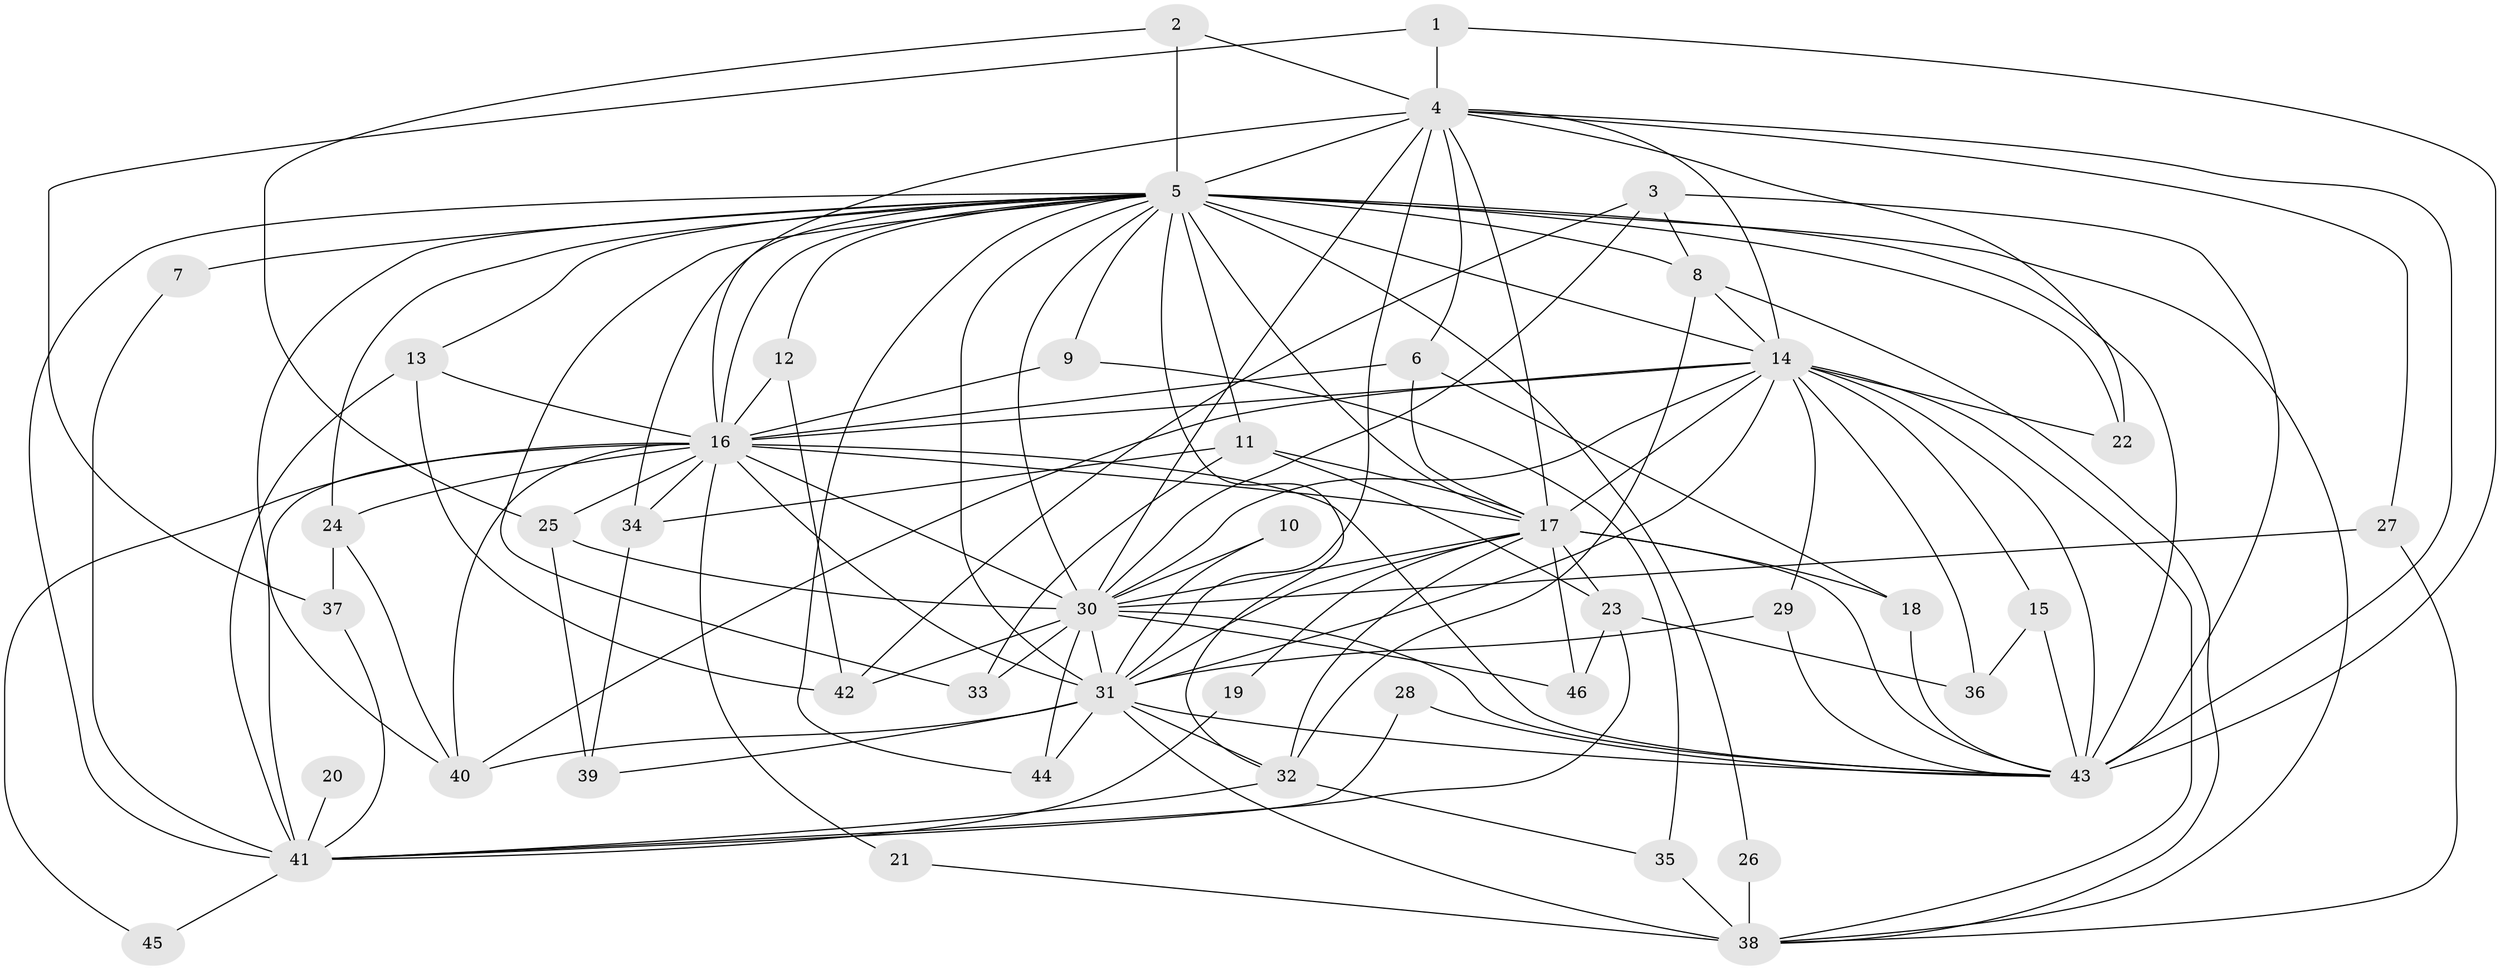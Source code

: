 // original degree distribution, {15: 0.010869565217391304, 24: 0.021739130434782608, 18: 0.03260869565217391, 20: 0.010869565217391304, 14: 0.010869565217391304, 17: 0.010869565217391304, 19: 0.010869565217391304, 6: 0.010869565217391304, 5: 0.03260869565217391, 9: 0.010869565217391304, 3: 0.2608695652173913, 2: 0.5, 4: 0.06521739130434782, 13: 0.010869565217391304}
// Generated by graph-tools (version 1.1) at 2025/01/03/09/25 03:01:35]
// undirected, 46 vertices, 130 edges
graph export_dot {
graph [start="1"]
  node [color=gray90,style=filled];
  1;
  2;
  3;
  4;
  5;
  6;
  7;
  8;
  9;
  10;
  11;
  12;
  13;
  14;
  15;
  16;
  17;
  18;
  19;
  20;
  21;
  22;
  23;
  24;
  25;
  26;
  27;
  28;
  29;
  30;
  31;
  32;
  33;
  34;
  35;
  36;
  37;
  38;
  39;
  40;
  41;
  42;
  43;
  44;
  45;
  46;
  1 -- 4 [weight=1.0];
  1 -- 37 [weight=1.0];
  1 -- 43 [weight=1.0];
  2 -- 4 [weight=1.0];
  2 -- 5 [weight=1.0];
  2 -- 25 [weight=1.0];
  3 -- 8 [weight=1.0];
  3 -- 30 [weight=1.0];
  3 -- 42 [weight=1.0];
  3 -- 43 [weight=1.0];
  4 -- 5 [weight=4.0];
  4 -- 6 [weight=1.0];
  4 -- 14 [weight=2.0];
  4 -- 16 [weight=2.0];
  4 -- 17 [weight=1.0];
  4 -- 22 [weight=1.0];
  4 -- 27 [weight=1.0];
  4 -- 30 [weight=1.0];
  4 -- 31 [weight=2.0];
  4 -- 43 [weight=1.0];
  5 -- 7 [weight=1.0];
  5 -- 8 [weight=2.0];
  5 -- 9 [weight=1.0];
  5 -- 11 [weight=1.0];
  5 -- 12 [weight=1.0];
  5 -- 13 [weight=1.0];
  5 -- 14 [weight=3.0];
  5 -- 16 [weight=3.0];
  5 -- 17 [weight=3.0];
  5 -- 22 [weight=1.0];
  5 -- 24 [weight=1.0];
  5 -- 26 [weight=1.0];
  5 -- 30 [weight=4.0];
  5 -- 31 [weight=4.0];
  5 -- 32 [weight=1.0];
  5 -- 33 [weight=1.0];
  5 -- 34 [weight=1.0];
  5 -- 38 [weight=1.0];
  5 -- 40 [weight=1.0];
  5 -- 41 [weight=1.0];
  5 -- 43 [weight=5.0];
  5 -- 44 [weight=1.0];
  6 -- 16 [weight=1.0];
  6 -- 17 [weight=1.0];
  6 -- 18 [weight=1.0];
  7 -- 41 [weight=1.0];
  8 -- 14 [weight=1.0];
  8 -- 32 [weight=1.0];
  8 -- 38 [weight=1.0];
  9 -- 16 [weight=1.0];
  9 -- 35 [weight=1.0];
  10 -- 30 [weight=1.0];
  10 -- 31 [weight=1.0];
  11 -- 17 [weight=1.0];
  11 -- 23 [weight=1.0];
  11 -- 33 [weight=1.0];
  11 -- 34 [weight=1.0];
  12 -- 16 [weight=1.0];
  12 -- 42 [weight=1.0];
  13 -- 16 [weight=1.0];
  13 -- 41 [weight=1.0];
  13 -- 42 [weight=1.0];
  14 -- 15 [weight=1.0];
  14 -- 16 [weight=2.0];
  14 -- 17 [weight=1.0];
  14 -- 22 [weight=1.0];
  14 -- 29 [weight=1.0];
  14 -- 30 [weight=1.0];
  14 -- 31 [weight=1.0];
  14 -- 36 [weight=1.0];
  14 -- 38 [weight=1.0];
  14 -- 40 [weight=1.0];
  14 -- 43 [weight=1.0];
  15 -- 36 [weight=1.0];
  15 -- 43 [weight=1.0];
  16 -- 17 [weight=2.0];
  16 -- 21 [weight=1.0];
  16 -- 24 [weight=1.0];
  16 -- 25 [weight=1.0];
  16 -- 30 [weight=1.0];
  16 -- 31 [weight=1.0];
  16 -- 34 [weight=1.0];
  16 -- 40 [weight=1.0];
  16 -- 41 [weight=2.0];
  16 -- 43 [weight=1.0];
  16 -- 45 [weight=1.0];
  17 -- 18 [weight=1.0];
  17 -- 19 [weight=1.0];
  17 -- 23 [weight=1.0];
  17 -- 30 [weight=1.0];
  17 -- 31 [weight=1.0];
  17 -- 32 [weight=1.0];
  17 -- 43 [weight=1.0];
  17 -- 46 [weight=1.0];
  18 -- 43 [weight=1.0];
  19 -- 41 [weight=1.0];
  20 -- 41 [weight=1.0];
  21 -- 38 [weight=1.0];
  23 -- 36 [weight=1.0];
  23 -- 41 [weight=1.0];
  23 -- 46 [weight=1.0];
  24 -- 37 [weight=1.0];
  24 -- 40 [weight=1.0];
  25 -- 30 [weight=1.0];
  25 -- 39 [weight=1.0];
  26 -- 38 [weight=1.0];
  27 -- 30 [weight=1.0];
  27 -- 38 [weight=1.0];
  28 -- 41 [weight=1.0];
  28 -- 43 [weight=2.0];
  29 -- 31 [weight=1.0];
  29 -- 43 [weight=1.0];
  30 -- 31 [weight=2.0];
  30 -- 33 [weight=1.0];
  30 -- 42 [weight=1.0];
  30 -- 43 [weight=1.0];
  30 -- 44 [weight=1.0];
  30 -- 46 [weight=1.0];
  31 -- 32 [weight=1.0];
  31 -- 38 [weight=2.0];
  31 -- 39 [weight=1.0];
  31 -- 40 [weight=1.0];
  31 -- 43 [weight=1.0];
  31 -- 44 [weight=1.0];
  32 -- 35 [weight=1.0];
  32 -- 41 [weight=1.0];
  34 -- 39 [weight=1.0];
  35 -- 38 [weight=1.0];
  37 -- 41 [weight=1.0];
  41 -- 45 [weight=1.0];
}
